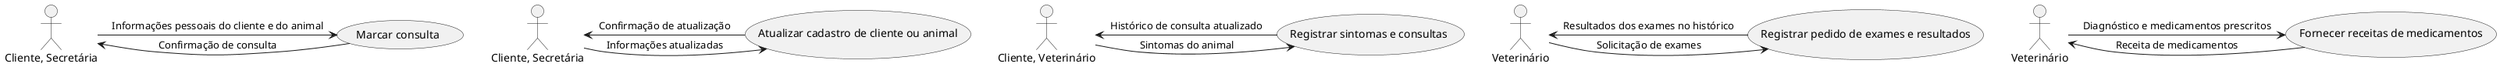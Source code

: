 @startuml
usecase "Marcar consulta" as S1
usecase "Atualizar cadastro de cliente ou animal" as S2
usecase "Registrar sintomas e consultas" as S3
usecase "Registrar pedido de exames e resultados" as S4
usecase "Fornecer receitas de medicamentos" as S5

actor "Cliente, Secretária" as A1
actor "Cliente, Secretária" as A2
actor "Cliente, Veterinário" as A3
actor Veterinário as A4
actor Veterinário as A5

A1 -> S1:Informações pessoais do cliente e do animal
S1 -> A1:Confirmação de consulta

A2 -> S2:Informações atualizadas
S2 -> A2:Confirmação de atualização

A3 -> S3:Sintomas do animal
S3 -> A3:Histórico de consulta atualizado

A4 -> S4:Solicitação de exames
S4 -> A4:Resultados dos exames no histórico

A5 -> S5:Diagnóstico e medicamentos prescritos
S5 -> A5:Receita de medicamentos
@enduml
